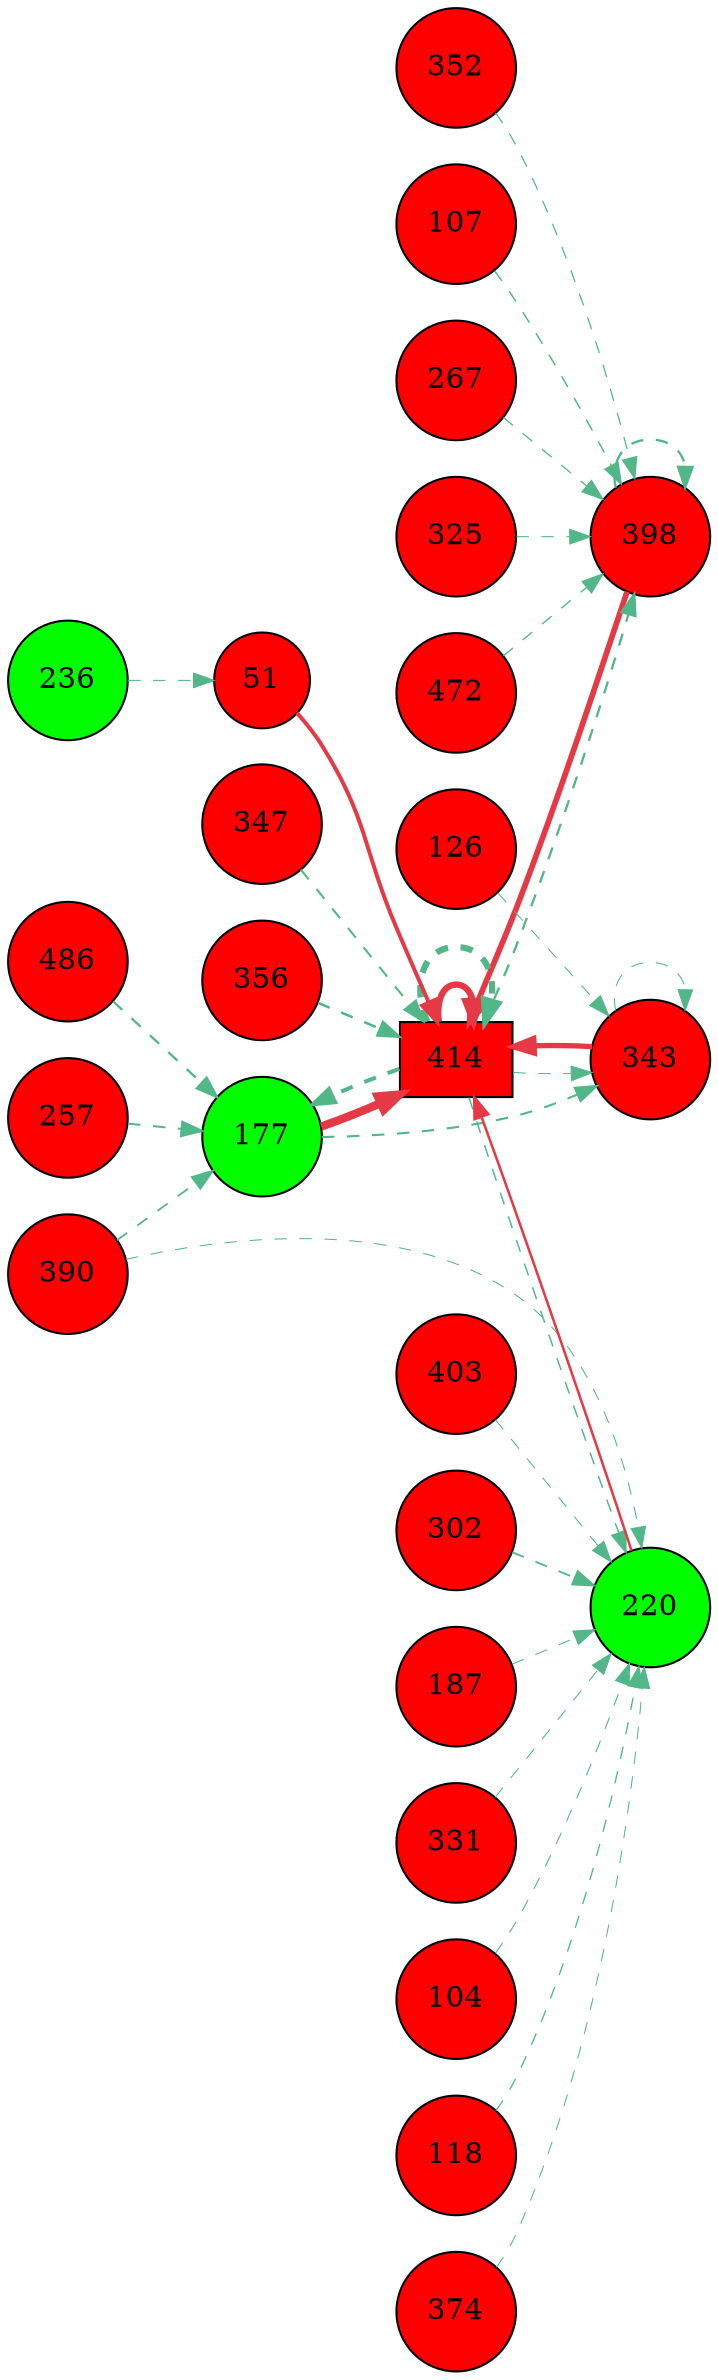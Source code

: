 digraph G{
rankdir=LR;
257 [style=filled, shape=circle, fillcolor="#fe0000", label="257"];
390 [style=filled, shape=circle, fillcolor="#fe0000", label="390"];
267 [style=filled, shape=circle, fillcolor="#fe0000", label="267"];
398 [style=filled, shape=circle, fillcolor="#fe0000", label="398"];
403 [style=filled, shape=circle, fillcolor="#fe0000", label="403"];
414 [style=filled, shape=box, fillcolor="#fe0000", label="414"];
302 [style=filled, shape=circle, fillcolor="#fe0000", label="302"];
177 [style=filled, shape=circle, fillcolor="#00fe00", label="177"];
51 [style=filled, shape=circle, fillcolor="#fe0000", label="51"];
187 [style=filled, shape=circle, fillcolor="#fe0000", label="187"];
325 [style=filled, shape=circle, fillcolor="#fe0000", label="325"];
331 [style=filled, shape=circle, fillcolor="#fe0000", label="331"];
343 [style=filled, shape=circle, fillcolor="#fe0000", label="343"];
472 [style=filled, shape=circle, fillcolor="#fe0000", label="472"];
347 [style=filled, shape=circle, fillcolor="#fe0000", label="347"];
220 [style=filled, shape=circle, fillcolor="#00fe00", label="220"];
352 [style=filled, shape=circle, fillcolor="#fe0000", label="352"];
356 [style=filled, shape=circle, fillcolor="#fe0000", label="356"];
486 [style=filled, shape=circle, fillcolor="#fe0000", label="486"];
104 [style=filled, shape=circle, fillcolor="#fe0000", label="104"];
107 [style=filled, shape=circle, fillcolor="#fe0000", label="107"];
236 [style=filled, shape=circle, fillcolor="#01fd00", label="236"];
118 [style=filled, shape=circle, fillcolor="#fe0000", label="118"];
374 [style=filled, shape=circle, fillcolor="#fe0000", label="374"];
126 [style=filled, shape=circle, fillcolor="#fe0000", label="126"];
177 -> 414 [color="#e63946",penwidth=4.00];
414 -> 414 [color="#e63946",penwidth=3.07];
398 -> 414 [color="#e63946",penwidth=2.73];
343 -> 414 [color="#e63946",penwidth=2.56];
51 -> 414 [color="#e63946",penwidth=1.91];
220 -> 414 [color="#e63946",penwidth=1.22];
398 -> 398 [color="#52b788",style=dashed,penwidth=1.12];
414 -> 398 [color="#52b788",style=dashed,penwidth=1.11];
107 -> 398 [color="#52b788",style=dashed,penwidth=0.72];
472 -> 398 [color="#52b788",style=dashed,penwidth=0.65];
267 -> 398 [color="#52b788",style=dashed,penwidth=0.63];
352 -> 398 [color="#52b788",style=dashed,penwidth=0.61];
325 -> 398 [color="#52b788",style=dashed,penwidth=0.53];
414 -> 177 [color="#52b788",style=dashed,penwidth=1.93];
486 -> 177 [color="#52b788",style=dashed,penwidth=1.11];
257 -> 177 [color="#52b788",style=dashed,penwidth=0.96];
390 -> 177 [color="#52b788",style=dashed,penwidth=0.86];
236 -> 51 [color="#52b788",style=dashed,penwidth=0.50];
177 -> 343 [color="#52b788",style=dashed,penwidth=1.01];
126 -> 343 [color="#52b788",style=dashed,penwidth=0.50];
343 -> 343 [color="#52b788",style=dashed,penwidth=0.50];
414 -> 343 [color="#52b788",style=dashed,penwidth=0.50];
302 -> 220 [color="#52b788",style=dashed,penwidth=0.88];
414 -> 220 [color="#52b788",style=dashed,penwidth=0.71];
118 -> 220 [color="#52b788",style=dashed,penwidth=0.64];
104 -> 220 [color="#52b788",style=dashed,penwidth=0.52];
374 -> 220 [color="#52b788",style=dashed,penwidth=0.50];
187 -> 220 [color="#52b788",style=dashed,penwidth=0.50];
403 -> 220 [color="#52b788",style=dashed,penwidth=0.50];
331 -> 220 [color="#52b788",style=dashed,penwidth=0.50];
390 -> 220 [color="#52b788",style=dashed,penwidth=0.50];
414 -> 414 [color="#52b788",style=dashed,penwidth=3.00];
356 -> 414 [color="#52b788",style=dashed,penwidth=1.23];
347 -> 414 [color="#52b788",style=dashed,penwidth=1.00];
}